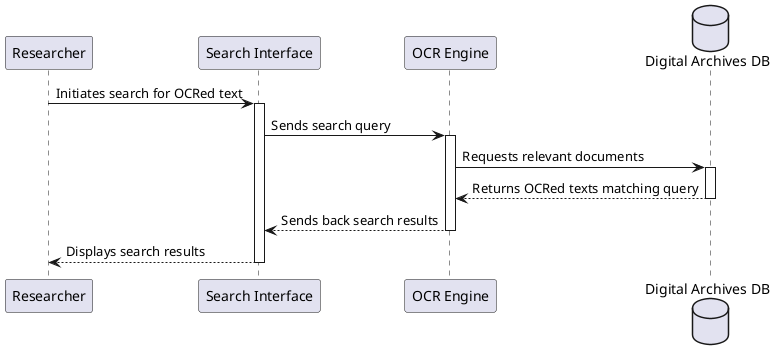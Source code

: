 @startuml
participant Researcher
participant "Search Interface" as Search
participant "OCR Engine" as OCR
database "Digital Archives DB" as Database

Researcher -> Search : Initiates search for OCRed text
activate Search
Search -> OCR : Sends search query
activate OCR
OCR -> Database : Requests relevant documents
activate Database
Database --> OCR : Returns OCRed texts matching query
deactivate Database
OCR --> Search : Sends back search results
deactivate OCR
Search --> Researcher : Displays search results
deactivate Search
@enduml